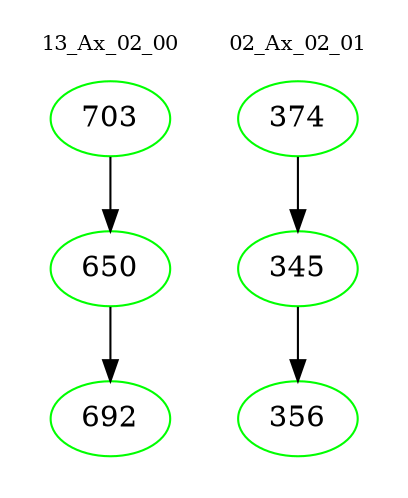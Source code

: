 digraph{
subgraph cluster_0 {
color = white
label = "13_Ax_02_00";
fontsize=10;
T0_703 [label="703", color="green"]
T0_703 -> T0_650 [color="black"]
T0_650 [label="650", color="green"]
T0_650 -> T0_692 [color="black"]
T0_692 [label="692", color="green"]
}
subgraph cluster_1 {
color = white
label = "02_Ax_02_01";
fontsize=10;
T1_374 [label="374", color="green"]
T1_374 -> T1_345 [color="black"]
T1_345 [label="345", color="green"]
T1_345 -> T1_356 [color="black"]
T1_356 [label="356", color="green"]
}
}
